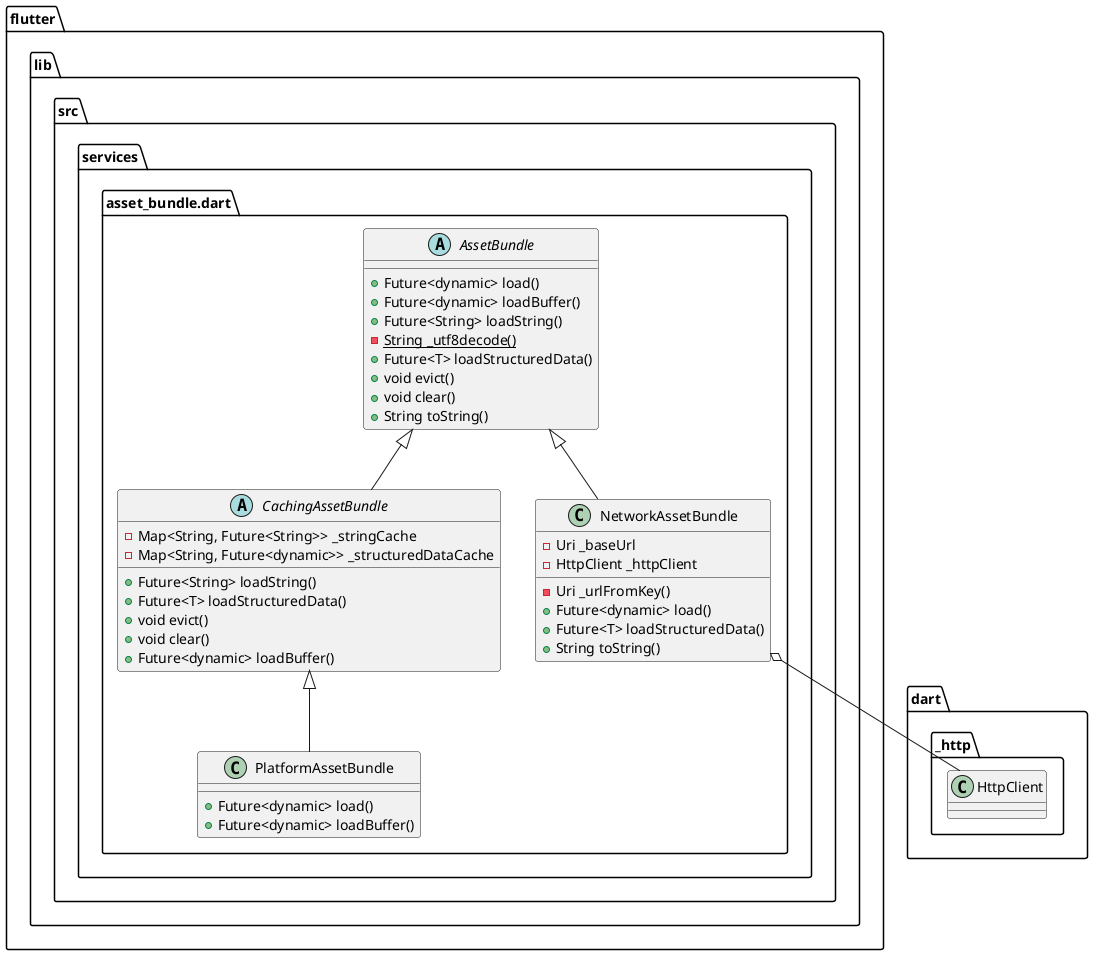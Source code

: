 @startuml
set namespaceSeparator ::

abstract class "flutter::lib::src::services::asset_bundle.dart::AssetBundle" {
  +Future<dynamic> load()
  +Future<dynamic> loadBuffer()
  +Future<String> loadString()
  {static} -String _utf8decode()
  +Future<T> loadStructuredData()
  +void evict()
  +void clear()
  +String toString()
}

class "flutter::lib::src::services::asset_bundle.dart::NetworkAssetBundle" {
  -Uri _baseUrl
  -HttpClient _httpClient
  -Uri _urlFromKey()
  +Future<dynamic> load()
  +Future<T> loadStructuredData()
  +String toString()
}

"flutter::lib::src::services::asset_bundle.dart::NetworkAssetBundle" o-- "dart::_http::HttpClient"
"flutter::lib::src::services::asset_bundle.dart::AssetBundle" <|-- "flutter::lib::src::services::asset_bundle.dart::NetworkAssetBundle"

abstract class "flutter::lib::src::services::asset_bundle.dart::CachingAssetBundle" {
  -Map<String, Future<String>> _stringCache
  -Map<String, Future<dynamic>> _structuredDataCache
  +Future<String> loadString()
  +Future<T> loadStructuredData()
  +void evict()
  +void clear()
  +Future<dynamic> loadBuffer()
}

"flutter::lib::src::services::asset_bundle.dart::AssetBundle" <|-- "flutter::lib::src::services::asset_bundle.dart::CachingAssetBundle"

class "flutter::lib::src::services::asset_bundle.dart::PlatformAssetBundle" {
  +Future<dynamic> load()
  +Future<dynamic> loadBuffer()
}

"flutter::lib::src::services::asset_bundle.dart::CachingAssetBundle" <|-- "flutter::lib::src::services::asset_bundle.dart::PlatformAssetBundle"


@enduml